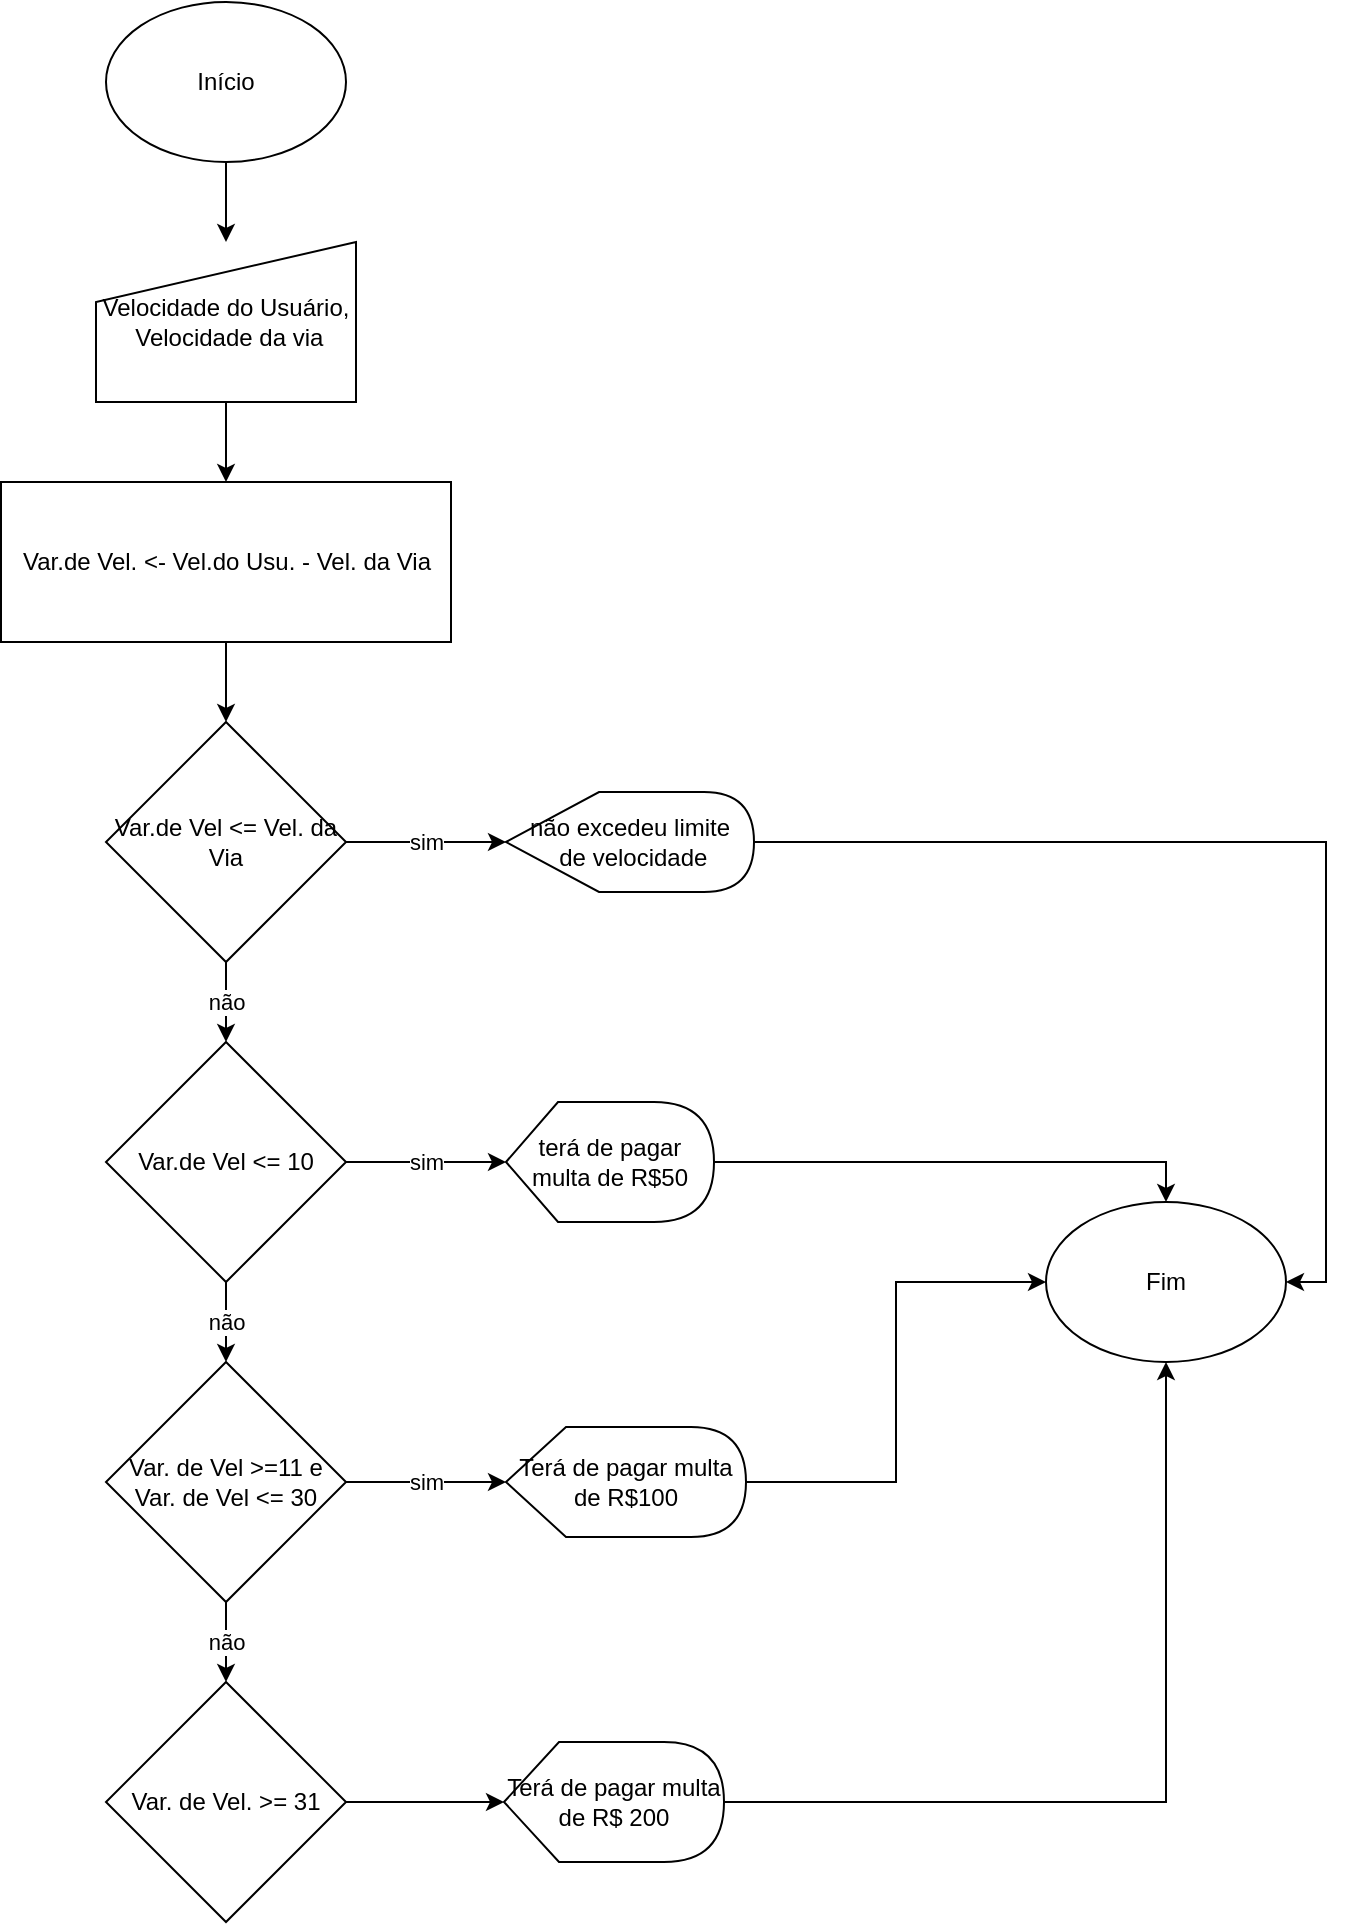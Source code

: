 <mxfile version="14.9.8" type="device"><diagram id="Rcmli7C4huYoptUVsH02" name="Page-1"><mxGraphModel dx="1038" dy="489" grid="1" gridSize="10" guides="1" tooltips="1" connect="1" arrows="1" fold="1" page="1" pageScale="1" pageWidth="827" pageHeight="1169" math="0" shadow="0"><root><mxCell id="0"/><mxCell id="1" parent="0"/><mxCell id="dcTeq2RqtMPYHZAAr4mQ-3" value="" style="edgeStyle=orthogonalEdgeStyle;rounded=0;orthogonalLoop=1;jettySize=auto;html=1;" edge="1" parent="1" source="dcTeq2RqtMPYHZAAr4mQ-1" target="dcTeq2RqtMPYHZAAr4mQ-2"><mxGeometry relative="1" as="geometry"/></mxCell><mxCell id="dcTeq2RqtMPYHZAAr4mQ-1" value="Início" style="ellipse;whiteSpace=wrap;html=1;" vertex="1" parent="1"><mxGeometry x="160" y="40" width="120" height="80" as="geometry"/></mxCell><mxCell id="dcTeq2RqtMPYHZAAr4mQ-5" value="" style="edgeStyle=orthogonalEdgeStyle;rounded=0;orthogonalLoop=1;jettySize=auto;html=1;" edge="1" parent="1" source="dcTeq2RqtMPYHZAAr4mQ-2" target="dcTeq2RqtMPYHZAAr4mQ-4"><mxGeometry relative="1" as="geometry"/></mxCell><mxCell id="dcTeq2RqtMPYHZAAr4mQ-2" value="Velocidade do Usuário,&lt;br&gt;&amp;nbsp;Velocidade da via" style="shape=manualInput;whiteSpace=wrap;html=1;" vertex="1" parent="1"><mxGeometry x="155" y="160" width="130" height="80" as="geometry"/></mxCell><mxCell id="dcTeq2RqtMPYHZAAr4mQ-7" value="" style="edgeStyle=orthogonalEdgeStyle;rounded=0;orthogonalLoop=1;jettySize=auto;html=1;" edge="1" parent="1" source="dcTeq2RqtMPYHZAAr4mQ-4" target="dcTeq2RqtMPYHZAAr4mQ-6"><mxGeometry relative="1" as="geometry"/></mxCell><mxCell id="dcTeq2RqtMPYHZAAr4mQ-4" value="Var.de Vel. &amp;lt;- Vel.do Usu. - Vel. da Via" style="rounded=0;whiteSpace=wrap;html=1;fontFamily=Helvetica;fontSize=12;fontColor=#000000;align=center;strokeColor=#000000;fillColor=#ffffff;" vertex="1" parent="1"><mxGeometry x="107.5" y="280" width="225" height="80" as="geometry"/></mxCell><mxCell id="dcTeq2RqtMPYHZAAr4mQ-9" value="sim" style="edgeStyle=orthogonalEdgeStyle;rounded=0;orthogonalLoop=1;jettySize=auto;html=1;" edge="1" parent="1" source="dcTeq2RqtMPYHZAAr4mQ-6" target="dcTeq2RqtMPYHZAAr4mQ-8"><mxGeometry relative="1" as="geometry"/></mxCell><mxCell id="dcTeq2RqtMPYHZAAr4mQ-12" value="não" style="edgeStyle=orthogonalEdgeStyle;rounded=0;orthogonalLoop=1;jettySize=auto;html=1;" edge="1" parent="1" source="dcTeq2RqtMPYHZAAr4mQ-6" target="dcTeq2RqtMPYHZAAr4mQ-11"><mxGeometry relative="1" as="geometry"/></mxCell><mxCell id="dcTeq2RqtMPYHZAAr4mQ-6" value="Var.de Vel &amp;lt;= Vel. da Via" style="rhombus;whiteSpace=wrap;html=1;rounded=0;" vertex="1" parent="1"><mxGeometry x="160" y="400" width="120" height="120" as="geometry"/></mxCell><mxCell id="dcTeq2RqtMPYHZAAr4mQ-24" style="edgeStyle=orthogonalEdgeStyle;rounded=0;orthogonalLoop=1;jettySize=auto;html=1;entryX=1;entryY=0.5;entryDx=0;entryDy=0;" edge="1" parent="1" source="dcTeq2RqtMPYHZAAr4mQ-8" target="dcTeq2RqtMPYHZAAr4mQ-23"><mxGeometry relative="1" as="geometry"/></mxCell><mxCell id="dcTeq2RqtMPYHZAAr4mQ-8" value="não excedeu limite&lt;br&gt;&amp;nbsp;de velocidade" style="shape=display;whiteSpace=wrap;html=1;size=0.375;" vertex="1" parent="1"><mxGeometry x="360" y="435" width="124" height="50" as="geometry"/></mxCell><mxCell id="dcTeq2RqtMPYHZAAr4mQ-14" value="sim" style="edgeStyle=orthogonalEdgeStyle;rounded=0;orthogonalLoop=1;jettySize=auto;html=1;" edge="1" parent="1" source="dcTeq2RqtMPYHZAAr4mQ-11" target="dcTeq2RqtMPYHZAAr4mQ-13"><mxGeometry relative="1" as="geometry"/></mxCell><mxCell id="dcTeq2RqtMPYHZAAr4mQ-16" value="não" style="edgeStyle=orthogonalEdgeStyle;rounded=0;orthogonalLoop=1;jettySize=auto;html=1;" edge="1" parent="1" source="dcTeq2RqtMPYHZAAr4mQ-11" target="dcTeq2RqtMPYHZAAr4mQ-15"><mxGeometry relative="1" as="geometry"/></mxCell><mxCell id="dcTeq2RqtMPYHZAAr4mQ-11" value="Var.de Vel &amp;lt;= 10" style="rhombus;whiteSpace=wrap;html=1;rounded=0;" vertex="1" parent="1"><mxGeometry x="160" y="560" width="120" height="120" as="geometry"/></mxCell><mxCell id="dcTeq2RqtMPYHZAAr4mQ-25" style="edgeStyle=orthogonalEdgeStyle;rounded=0;orthogonalLoop=1;jettySize=auto;html=1;entryX=0.5;entryY=0;entryDx=0;entryDy=0;" edge="1" parent="1" source="dcTeq2RqtMPYHZAAr4mQ-13" target="dcTeq2RqtMPYHZAAr4mQ-23"><mxGeometry relative="1" as="geometry"><Array as="points"><mxPoint x="690" y="620"/></Array></mxGeometry></mxCell><mxCell id="dcTeq2RqtMPYHZAAr4mQ-13" value="terá de pagar multa de R$50" style="shape=display;whiteSpace=wrap;html=1;" vertex="1" parent="1"><mxGeometry x="360" y="590" width="104" height="60" as="geometry"/></mxCell><mxCell id="dcTeq2RqtMPYHZAAr4mQ-18" value="sim" style="edgeStyle=orthogonalEdgeStyle;rounded=0;orthogonalLoop=1;jettySize=auto;html=1;" edge="1" parent="1" source="dcTeq2RqtMPYHZAAr4mQ-15" target="dcTeq2RqtMPYHZAAr4mQ-17"><mxGeometry relative="1" as="geometry"/></mxCell><mxCell id="dcTeq2RqtMPYHZAAr4mQ-20" value="não" style="edgeStyle=orthogonalEdgeStyle;rounded=0;orthogonalLoop=1;jettySize=auto;html=1;" edge="1" parent="1" source="dcTeq2RqtMPYHZAAr4mQ-15" target="dcTeq2RqtMPYHZAAr4mQ-19"><mxGeometry relative="1" as="geometry"/></mxCell><mxCell id="dcTeq2RqtMPYHZAAr4mQ-15" value="Var. de Vel &amp;gt;=11 e Var. de Vel &amp;lt;= 30" style="rhombus;whiteSpace=wrap;html=1;rounded=0;" vertex="1" parent="1"><mxGeometry x="160" y="720" width="120" height="120" as="geometry"/></mxCell><mxCell id="dcTeq2RqtMPYHZAAr4mQ-26" style="edgeStyle=orthogonalEdgeStyle;rounded=0;orthogonalLoop=1;jettySize=auto;html=1;entryX=0;entryY=0.5;entryDx=0;entryDy=0;" edge="1" parent="1" source="dcTeq2RqtMPYHZAAr4mQ-17" target="dcTeq2RqtMPYHZAAr4mQ-23"><mxGeometry relative="1" as="geometry"/></mxCell><mxCell id="dcTeq2RqtMPYHZAAr4mQ-17" value="Terá de pagar multa de R$100" style="shape=display;whiteSpace=wrap;html=1;" vertex="1" parent="1"><mxGeometry x="360" y="752.5" width="120" height="55" as="geometry"/></mxCell><mxCell id="dcTeq2RqtMPYHZAAr4mQ-22" value="" style="edgeStyle=orthogonalEdgeStyle;rounded=0;orthogonalLoop=1;jettySize=auto;html=1;" edge="1" parent="1" source="dcTeq2RqtMPYHZAAr4mQ-19" target="dcTeq2RqtMPYHZAAr4mQ-21"><mxGeometry relative="1" as="geometry"/></mxCell><mxCell id="dcTeq2RqtMPYHZAAr4mQ-19" value="Var. de Vel. &amp;gt;= 31" style="rhombus;whiteSpace=wrap;html=1;rounded=0;" vertex="1" parent="1"><mxGeometry x="160" y="880" width="120" height="120" as="geometry"/></mxCell><mxCell id="dcTeq2RqtMPYHZAAr4mQ-27" style="edgeStyle=orthogonalEdgeStyle;rounded=0;orthogonalLoop=1;jettySize=auto;html=1;entryX=0.5;entryY=1;entryDx=0;entryDy=0;" edge="1" parent="1" source="dcTeq2RqtMPYHZAAr4mQ-21" target="dcTeq2RqtMPYHZAAr4mQ-23"><mxGeometry relative="1" as="geometry"/></mxCell><mxCell id="dcTeq2RqtMPYHZAAr4mQ-21" value="Terá de pagar multa de R$ 200" style="shape=display;whiteSpace=wrap;html=1;" vertex="1" parent="1"><mxGeometry x="359" y="910" width="110" height="60" as="geometry"/></mxCell><mxCell id="dcTeq2RqtMPYHZAAr4mQ-23" value="Fim" style="ellipse;whiteSpace=wrap;html=1;" vertex="1" parent="1"><mxGeometry x="630" y="640" width="120" height="80" as="geometry"/></mxCell></root></mxGraphModel></diagram></mxfile>